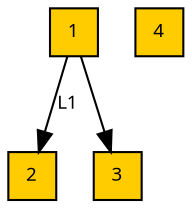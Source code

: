 digraph G {
n0 [pos="292.5,-157.5!", height=0.3125, width=0.3125, label=1, fontsize=9.0, fontname=Dialog, fontcolor="#000000", fillcolor="#FFCC00", style=filled, shape=box];
n1 [pos="405.0,-157.5!", height=0.3125, width=0.3125, label=2, fontsize=9.0, fontname=Dialog, fontcolor="#000000", fillcolor="#FFCC00", style=filled, shape=box];
n2 [pos="405.0,-247.5!", height=0.3125, width=0.3125, label=3, fontsize=9.0, fontname=Dialog, fontcolor="#000000", fillcolor="#FFCC00", style=filled, shape=box];
n3 [pos="292.5,-247.5!", height=0.3125, width=0.3125, label=4, fontsize=9.0, fontname=Dialog, fontcolor="#000000", fillcolor="#FFCC00", style=filled, shape=box];
n0 -> n1 [id=e0, color="#000000", label=L1, fontsize=9.0, fontname=Dialog, fontcolor="#000000"];
n0 -> n2 [id=e1, color="#000000"];
}
